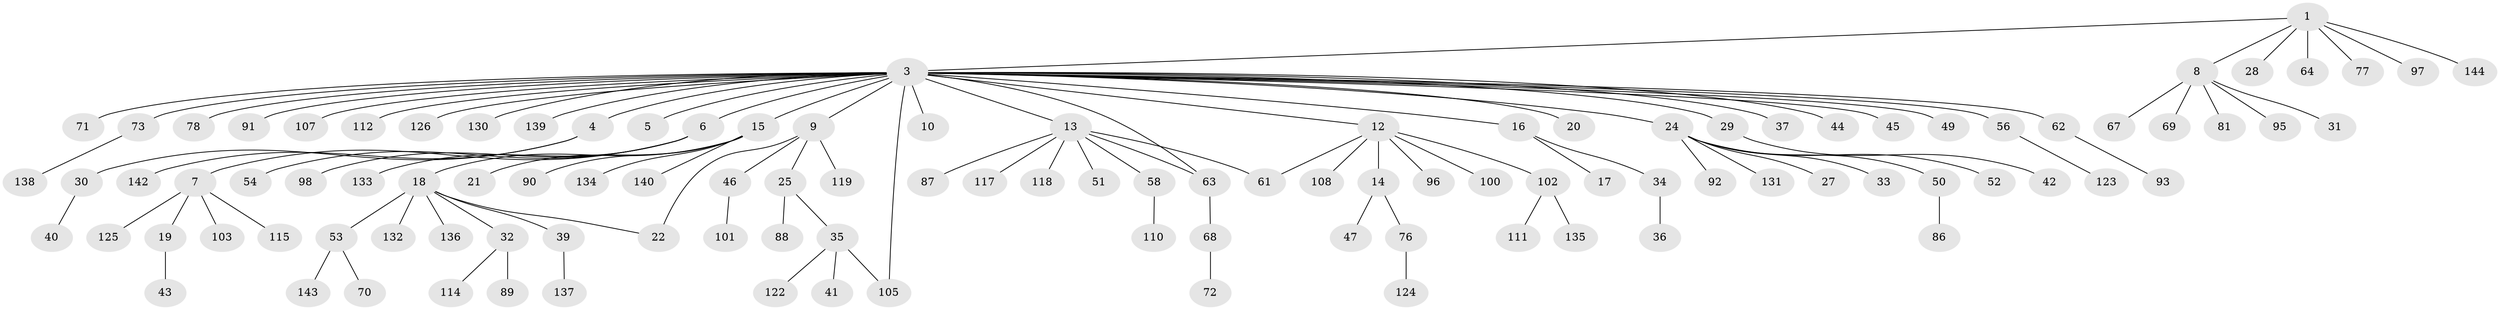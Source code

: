 // original degree distribution, {4: 0.06896551724137931, 5: 0.013793103448275862, 30: 0.006896551724137931, 3: 0.07586206896551724, 1: 0.6344827586206897, 7: 0.013793103448275862, 6: 0.006896551724137931, 8: 0.013793103448275862, 9: 0.006896551724137931, 2: 0.15862068965517243}
// Generated by graph-tools (version 1.1) at 2025/41/03/06/25 10:41:45]
// undirected, 111 vertices, 114 edges
graph export_dot {
graph [start="1"]
  node [color=gray90,style=filled];
  1 [super="+2"];
  3 [super="+80"];
  4 [super="+83"];
  5;
  6 [super="+23"];
  7 [super="+59"];
  8 [super="+11"];
  9 [super="+104"];
  10;
  12 [super="+75"];
  13 [super="+141"];
  14 [super="+38"];
  15 [super="+109"];
  16 [super="+113"];
  17;
  18 [super="+84"];
  19;
  20;
  21;
  22 [super="+65"];
  24 [super="+26"];
  25 [super="+57"];
  27;
  28 [super="+82"];
  29 [super="+60"];
  30;
  31;
  32 [super="+48"];
  33;
  34 [super="+66"];
  35;
  36;
  37;
  39;
  40;
  41 [super="+55"];
  42;
  43 [super="+74"];
  44 [super="+128"];
  45;
  46;
  47;
  49;
  50 [super="+129"];
  51;
  52;
  53 [super="+120"];
  54;
  56;
  58 [super="+116"];
  61;
  62;
  63 [super="+99"];
  64 [super="+145"];
  67;
  68;
  69;
  70;
  71;
  72;
  73 [super="+79"];
  76 [super="+85"];
  77 [super="+94"];
  78;
  81;
  86;
  87;
  88;
  89;
  90;
  91;
  92;
  93;
  95;
  96;
  97;
  98;
  100;
  101;
  102;
  103;
  105 [super="+106"];
  107;
  108;
  110 [super="+127"];
  111;
  112;
  114;
  115;
  117 [super="+121"];
  118;
  119;
  122;
  123;
  124;
  125;
  126;
  130;
  131;
  132;
  133;
  134;
  135;
  136;
  137;
  138;
  139;
  140;
  142;
  143;
  144;
  1 -- 28;
  1 -- 64;
  1 -- 97;
  1 -- 144;
  1 -- 3;
  1 -- 8;
  1 -- 77;
  3 -- 4;
  3 -- 5;
  3 -- 6;
  3 -- 9;
  3 -- 10;
  3 -- 12;
  3 -- 13;
  3 -- 15;
  3 -- 16;
  3 -- 20;
  3 -- 24;
  3 -- 29;
  3 -- 37;
  3 -- 44;
  3 -- 45;
  3 -- 49;
  3 -- 56;
  3 -- 62;
  3 -- 63;
  3 -- 71;
  3 -- 73;
  3 -- 78;
  3 -- 91;
  3 -- 105;
  3 -- 107;
  3 -- 112;
  3 -- 126;
  3 -- 139;
  3 -- 130;
  4 -- 30;
  4 -- 142;
  6 -- 7;
  6 -- 98;
  6 -- 54;
  6 -- 133;
  7 -- 19;
  7 -- 115;
  7 -- 103;
  7 -- 125;
  8 -- 31;
  8 -- 67;
  8 -- 69;
  8 -- 81;
  8 -- 95;
  9 -- 22;
  9 -- 25;
  9 -- 46;
  9 -- 119;
  12 -- 14;
  12 -- 61;
  12 -- 96;
  12 -- 100;
  12 -- 102;
  12 -- 108;
  13 -- 51;
  13 -- 58;
  13 -- 61;
  13 -- 63;
  13 -- 87;
  13 -- 117;
  13 -- 118;
  14 -- 47;
  14 -- 76;
  15 -- 18;
  15 -- 21;
  15 -- 90;
  15 -- 134;
  15 -- 140;
  16 -- 17;
  16 -- 34;
  18 -- 32;
  18 -- 39;
  18 -- 53;
  18 -- 132;
  18 -- 136;
  18 -- 22;
  19 -- 43;
  24 -- 27;
  24 -- 131;
  24 -- 33;
  24 -- 50;
  24 -- 52;
  24 -- 92;
  25 -- 35;
  25 -- 88;
  29 -- 42;
  30 -- 40;
  32 -- 89;
  32 -- 114;
  34 -- 36;
  35 -- 41;
  35 -- 105;
  35 -- 122;
  39 -- 137;
  46 -- 101;
  50 -- 86;
  53 -- 70;
  53 -- 143;
  56 -- 123;
  58 -- 110;
  62 -- 93;
  63 -- 68;
  68 -- 72;
  73 -- 138;
  76 -- 124;
  102 -- 111;
  102 -- 135;
}
